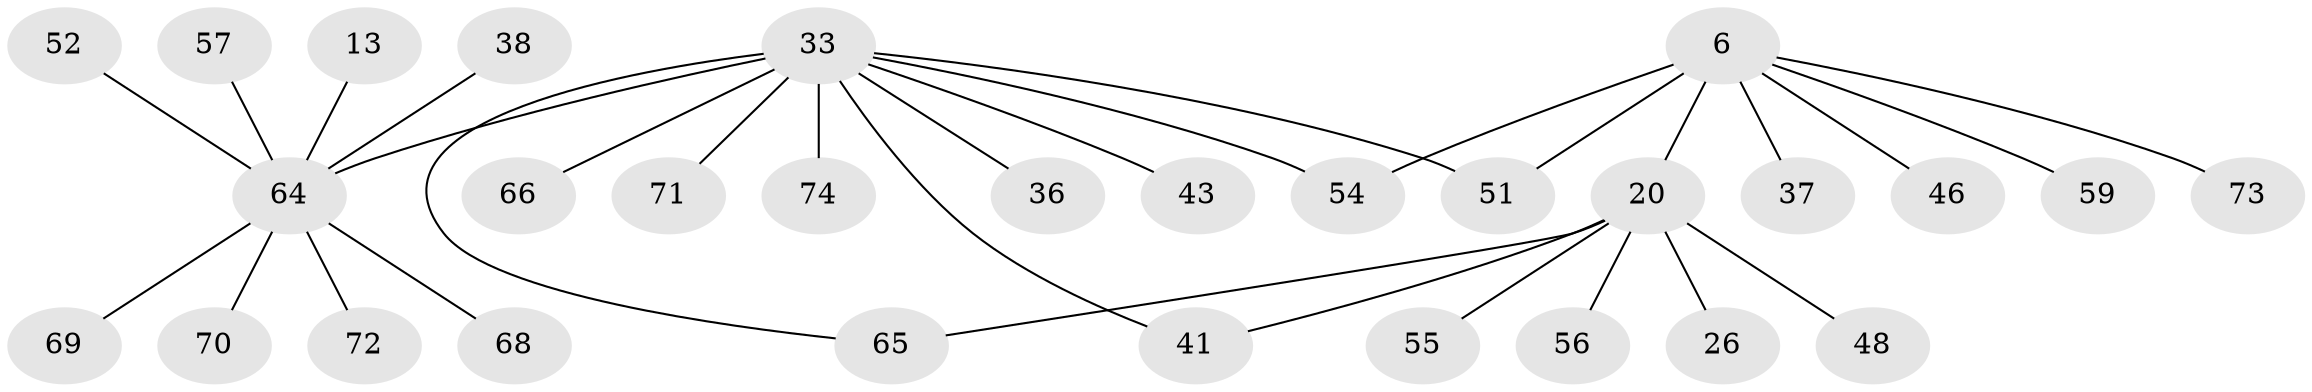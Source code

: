 // original degree distribution, {15: 0.013513513513513514, 7: 0.02702702702702703, 4: 0.05405405405405406, 9: 0.013513513513513514, 8: 0.013513513513513514, 2: 0.1891891891891892, 1: 0.6081081081081081, 3: 0.05405405405405406, 6: 0.013513513513513514, 5: 0.013513513513513514}
// Generated by graph-tools (version 1.1) at 2025/51/03/04/25 21:51:08]
// undirected, 29 vertices, 31 edges
graph export_dot {
graph [start="1"]
  node [color=gray90,style=filled];
  6;
  13;
  20 [super="+5"];
  26 [super="+8"];
  33 [super="+1+9+10+31"];
  36;
  37;
  38;
  41 [super="+27"];
  43;
  46 [super="+32+45"];
  48;
  51 [super="+21+28"];
  52;
  54;
  55;
  56;
  57;
  59 [super="+24+30+47"];
  64 [super="+22+4"];
  65 [super="+17+34+18+29+40+62"];
  66 [super="+7+23+35+42+60+63"];
  68 [super="+11"];
  69 [super="+53"];
  70;
  71 [super="+50"];
  72 [super="+61"];
  73 [super="+44+67"];
  74 [super="+58"];
  6 -- 20 [weight=2];
  6 -- 37;
  6 -- 54;
  6 -- 73;
  6 -- 59;
  6 -- 46;
  6 -- 51;
  13 -- 64;
  20 -- 48;
  20 -- 55;
  20 -- 56;
  20 -- 65;
  20 -- 26;
  20 -- 41;
  33 -- 66;
  33 -- 65;
  33 -- 36;
  33 -- 71;
  33 -- 43;
  33 -- 41;
  33 -- 74;
  33 -- 51;
  33 -- 54;
  33 -- 64 [weight=2];
  38 -- 64;
  52 -- 64;
  57 -- 64;
  64 -- 68;
  64 -- 69;
  64 -- 70;
  64 -- 72;
}
